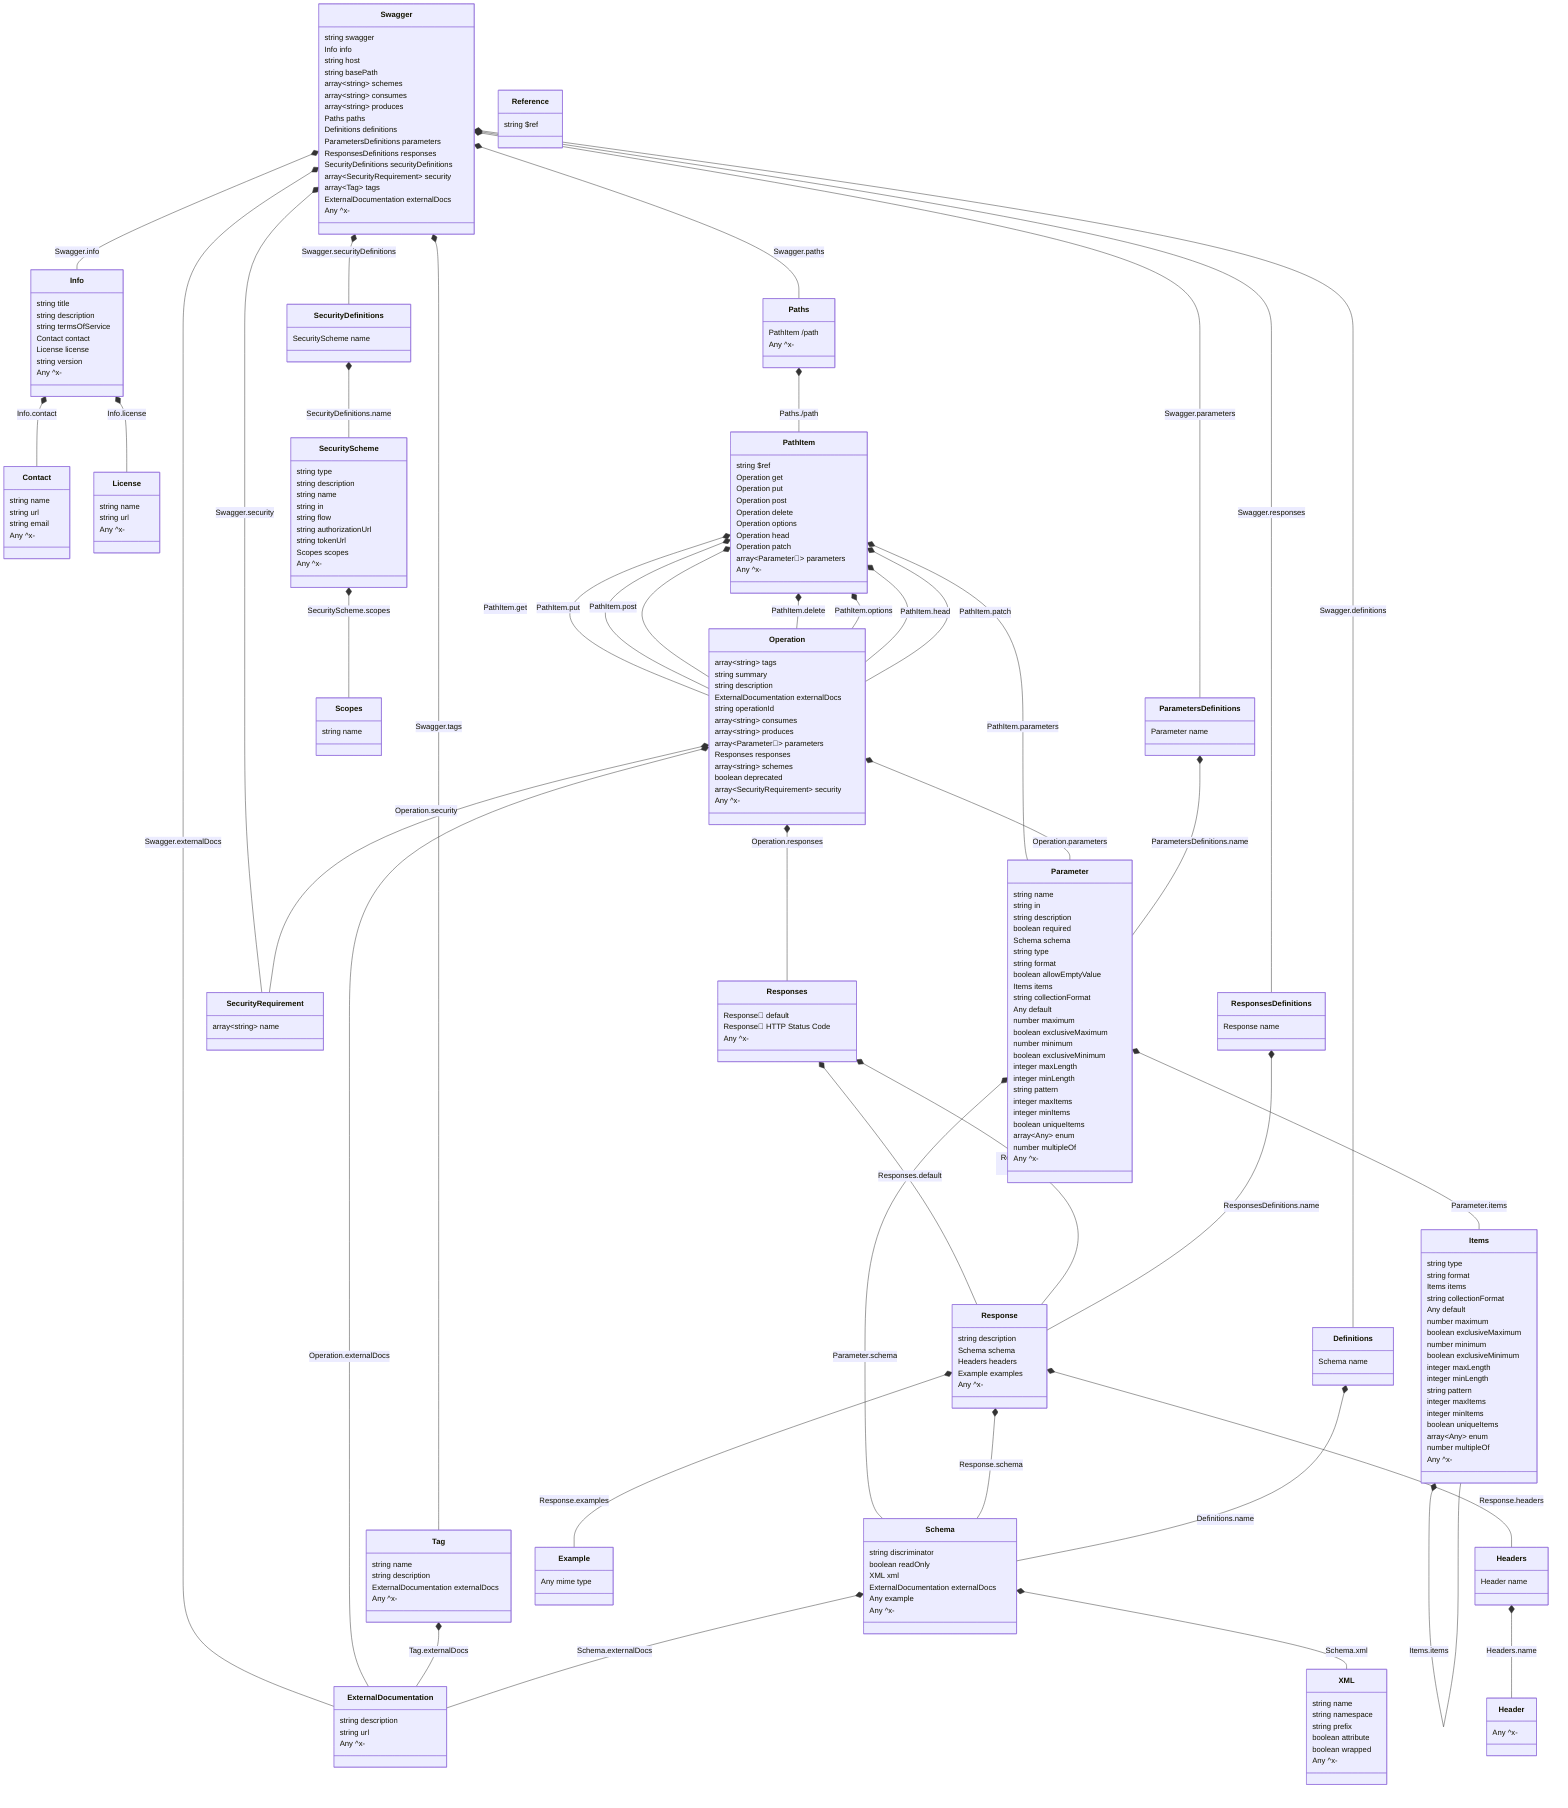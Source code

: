 classDiagram
  class Swagger:::Swagger {
    string swagger
    Info info
    string host
    string basePath
    array~string~ schemes
    array~string~ consumes
    array~string~ produces
    Paths paths
    Definitions definitions
    ParametersDefinitions parameters
    ResponsesDefinitions responses
    SecurityDefinitions securityDefinitions
    array~SecurityRequirement~ security
    array~Tag~ tags
    ExternalDocumentation externalDocs
    Any ^x-
  }
  Swagger *-- Info : Swagger.info
  Swagger *-- Paths : Swagger.paths
  Swagger *-- Definitions : Swagger.definitions
  Swagger *-- ParametersDefinitions : Swagger.parameters
  Swagger *-- ResponsesDefinitions : Swagger.responses
  Swagger *-- SecurityDefinitions : Swagger.securityDefinitions
  Swagger *-- SecurityRequirement : Swagger.security
  Swagger *-- Tag : Swagger.tags
  Swagger *-- ExternalDocumentation : Swagger.externalDocs

  class Info:::Info {
    string title
    string description
    string termsOfService
    Contact contact
    License license
    string version
    Any ^x-
  }
  Info *-- Contact : Info.contact
  Info *-- License : Info.license

  class Contact:::Contact {
    string name
    string url
    string email
    Any ^x-
  }

  class License:::License {
    string name
    string url
    Any ^x-
  }

  class Paths:::Paths {
    PathItem /path
    Any ^x-
  }
  Paths *-- PathItem : Paths./path

  class PathItem:::PathItem {
    string $ref
    Operation get
    Operation put
    Operation post
    Operation delete
    Operation options
    Operation head
    Operation patch
    array~Parameter🔗~ parameters
    Any ^x-
  }
  PathItem *-- Operation : PathItem.get
  PathItem *-- Operation : PathItem.put
  PathItem *-- Operation : PathItem.post
  PathItem *-- Operation : PathItem.delete
  PathItem *-- Operation : PathItem.options
  PathItem *-- Operation : PathItem.head
  PathItem *-- Operation : PathItem.patch
  PathItem *-- Parameter : PathItem.parameters

  class Operation:::Operation {
    array~string~ tags
    string summary
    string description
    ExternalDocumentation externalDocs
    string operationId
    array~string~ consumes
    array~string~ produces
    array~Parameter🔗~ parameters
    Responses responses
    array~string~ schemes
    boolean deprecated
    array~SecurityRequirement~ security
    Any ^x-
  }
  Operation *-- ExternalDocumentation : Operation.externalDocs
  Operation *-- Parameter : Operation.parameters
  Operation *-- Responses : Operation.responses
  Operation *-- SecurityRequirement : Operation.security

  class ExternalDocumentation:::ExternalDocumentation {
    string description
    string url
    Any ^x-
  }

  class Parameter:::Parameter {
    string name
    string in
    string description
    boolean required
    Schema schema
    string type
    string format
    boolean allowEmptyValue
    Items items
    string collectionFormat
    Any default
    number maximum
    boolean exclusiveMaximum
    number minimum
    boolean exclusiveMinimum
    integer maxLength
    integer minLength
    string pattern
    integer maxItems
    integer minItems
    boolean uniqueItems
    array~Any~ enum
    number multipleOf
    Any ^x-
  }
  Parameter *-- Schema : Parameter.schema
  Parameter *-- Items : Parameter.items

  class Items:::Items {
    string type
    string format
    Items items
    string collectionFormat
    Any default
    number maximum
    boolean exclusiveMaximum
    number minimum
    boolean exclusiveMinimum
    integer maxLength
    integer minLength
    string pattern
    integer maxItems
    integer minItems
    boolean uniqueItems
    array~Any~ enum
    number multipleOf
    Any ^x-
  }
  Items *-- Items : Items.items

  class Responses:::Responses {
    Response🔗 default
    Response🔗 HTTP Status Code
    Any ^x-
  }
  Responses *-- Response : Responses.default
  Responses *-- Response : Responses.HTTP Status Code

  class Response:::Response {
    string description
    Schema schema
    Headers headers
    Example examples
    Any ^x-
  }
  Response *-- Schema : Response.schema
  Response *-- Headers : Response.headers
  Response *-- Example : Response.examples

  class Headers:::Headers {
    Header name
  }
  Headers *-- Header : Headers.name

  class Example:::Example {
    Any mime type
  }

  class Header:::Header {
    Any ^x-
  }

  class Tag:::Tag {
    string name
    string description
    ExternalDocumentation externalDocs
    Any ^x-
  }
  Tag *-- ExternalDocumentation : Tag.externalDocs

  class Reference:::Reference {
    string $ref
  }

  class Schema:::Schema {
    string discriminator
    boolean readOnly
    XML xml
    ExternalDocumentation externalDocs
    Any example
    Any ^x-
  }
  Schema *-- XML : Schema.xml
  Schema *-- ExternalDocumentation : Schema.externalDocs

  class XML:::XML {
    string name
    string namespace
    string prefix
    boolean attribute
    boolean wrapped
    Any ^x-
  }

  class Definitions:::Definitions {
    Schema name
  }
  Definitions *-- Schema : Definitions.name

  class ParametersDefinitions:::ParametersDefinitions {
    Parameter name
  }
  ParametersDefinitions *-- Parameter : ParametersDefinitions.name

  class ResponsesDefinitions:::ResponsesDefinitions {
    Response name
  }
  ResponsesDefinitions *-- Response : ResponsesDefinitions.name

  class SecurityDefinitions:::SecurityDefinitions {
    SecurityScheme name
  }
  SecurityDefinitions *-- SecurityScheme : SecurityDefinitions.name

  class SecurityScheme:::SecurityScheme {
    string type
    string description
    string name
    string in
    string flow
    string authorizationUrl
    string tokenUrl
    Scopes scopes
    Any ^x-
  }
  SecurityScheme *-- Scopes : SecurityScheme.scopes

  class Scopes:::Scopes {
    string name
  }

  class SecurityRequirement:::SecurityRequirement {
    array~string~ name
  }